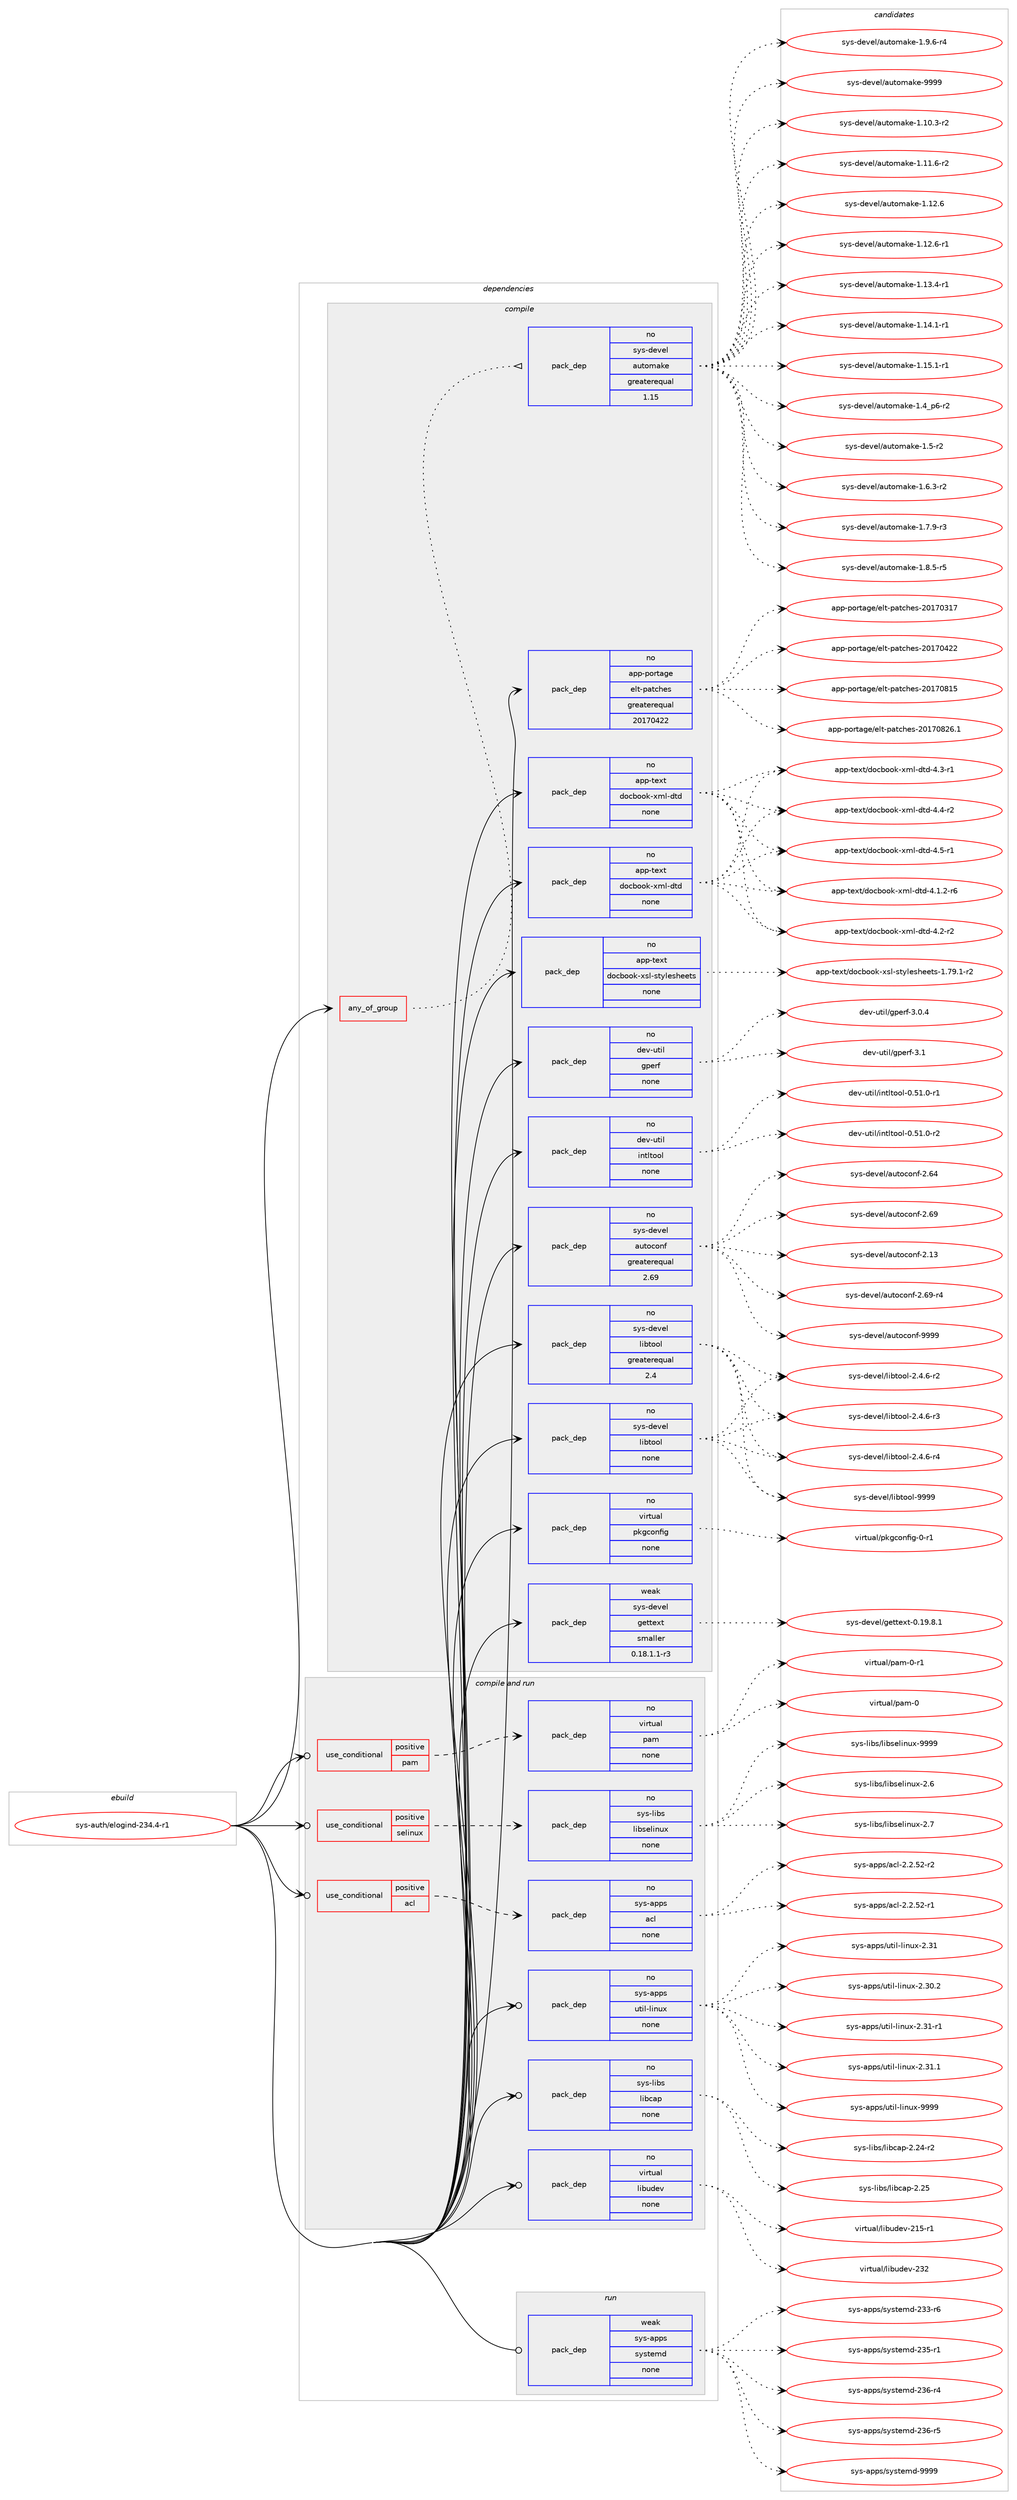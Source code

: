 digraph prolog {

# *************
# Graph options
# *************

newrank=true;
concentrate=true;
compound=true;
graph [rankdir=LR,fontname=Helvetica,fontsize=10,ranksep=1.5];#, ranksep=2.5, nodesep=0.2];
edge  [arrowhead=vee];
node  [fontname=Helvetica,fontsize=10];

# **********
# The ebuild
# **********

subgraph cluster_leftcol {
color=gray;
rank=same;
label=<<i>ebuild</i>>;
id [label="sys-auth/elogind-234.4-r1", color=red, width=4, href="../sys-auth/elogind-234.4-r1.svg"];
}

# ****************
# The dependencies
# ****************

subgraph cluster_midcol {
color=gray;
label=<<i>dependencies</i>>;
subgraph cluster_compile {
fillcolor="#eeeeee";
style=filled;
label=<<i>compile</i>>;
subgraph any32 {
dependency5111 [label=<<TABLE BORDER="0" CELLBORDER="1" CELLSPACING="0" CELLPADDING="4"><TR><TD CELLPADDING="10">any_of_group</TD></TR></TABLE>>, shape=none, color=red];subgraph pack4601 {
dependency5112 [label=<<TABLE BORDER="0" CELLBORDER="1" CELLSPACING="0" CELLPADDING="4" WIDTH="220"><TR><TD ROWSPAN="6" CELLPADDING="30">pack_dep</TD></TR><TR><TD WIDTH="110">no</TD></TR><TR><TD>sys-devel</TD></TR><TR><TD>automake</TD></TR><TR><TD>greaterequal</TD></TR><TR><TD>1.15</TD></TR></TABLE>>, shape=none, color=blue];
}
dependency5111:e -> dependency5112:w [weight=20,style="dotted",arrowhead="oinv"];
}
id:e -> dependency5111:w [weight=20,style="solid",arrowhead="vee"];
subgraph pack4602 {
dependency5113 [label=<<TABLE BORDER="0" CELLBORDER="1" CELLSPACING="0" CELLPADDING="4" WIDTH="220"><TR><TD ROWSPAN="6" CELLPADDING="30">pack_dep</TD></TR><TR><TD WIDTH="110">no</TD></TR><TR><TD>app-portage</TD></TR><TR><TD>elt-patches</TD></TR><TR><TD>greaterequal</TD></TR><TR><TD>20170422</TD></TR></TABLE>>, shape=none, color=blue];
}
id:e -> dependency5113:w [weight=20,style="solid",arrowhead="vee"];
subgraph pack4603 {
dependency5114 [label=<<TABLE BORDER="0" CELLBORDER="1" CELLSPACING="0" CELLPADDING="4" WIDTH="220"><TR><TD ROWSPAN="6" CELLPADDING="30">pack_dep</TD></TR><TR><TD WIDTH="110">no</TD></TR><TR><TD>app-text</TD></TR><TR><TD>docbook-xml-dtd</TD></TR><TR><TD>none</TD></TR><TR><TD></TD></TR></TABLE>>, shape=none, color=blue];
}
id:e -> dependency5114:w [weight=20,style="solid",arrowhead="vee"];
subgraph pack4604 {
dependency5115 [label=<<TABLE BORDER="0" CELLBORDER="1" CELLSPACING="0" CELLPADDING="4" WIDTH="220"><TR><TD ROWSPAN="6" CELLPADDING="30">pack_dep</TD></TR><TR><TD WIDTH="110">no</TD></TR><TR><TD>app-text</TD></TR><TR><TD>docbook-xml-dtd</TD></TR><TR><TD>none</TD></TR><TR><TD></TD></TR></TABLE>>, shape=none, color=blue];
}
id:e -> dependency5115:w [weight=20,style="solid",arrowhead="vee"];
subgraph pack4605 {
dependency5116 [label=<<TABLE BORDER="0" CELLBORDER="1" CELLSPACING="0" CELLPADDING="4" WIDTH="220"><TR><TD ROWSPAN="6" CELLPADDING="30">pack_dep</TD></TR><TR><TD WIDTH="110">no</TD></TR><TR><TD>app-text</TD></TR><TR><TD>docbook-xsl-stylesheets</TD></TR><TR><TD>none</TD></TR><TR><TD></TD></TR></TABLE>>, shape=none, color=blue];
}
id:e -> dependency5116:w [weight=20,style="solid",arrowhead="vee"];
subgraph pack4606 {
dependency5117 [label=<<TABLE BORDER="0" CELLBORDER="1" CELLSPACING="0" CELLPADDING="4" WIDTH="220"><TR><TD ROWSPAN="6" CELLPADDING="30">pack_dep</TD></TR><TR><TD WIDTH="110">no</TD></TR><TR><TD>dev-util</TD></TR><TR><TD>gperf</TD></TR><TR><TD>none</TD></TR><TR><TD></TD></TR></TABLE>>, shape=none, color=blue];
}
id:e -> dependency5117:w [weight=20,style="solid",arrowhead="vee"];
subgraph pack4607 {
dependency5118 [label=<<TABLE BORDER="0" CELLBORDER="1" CELLSPACING="0" CELLPADDING="4" WIDTH="220"><TR><TD ROWSPAN="6" CELLPADDING="30">pack_dep</TD></TR><TR><TD WIDTH="110">no</TD></TR><TR><TD>dev-util</TD></TR><TR><TD>intltool</TD></TR><TR><TD>none</TD></TR><TR><TD></TD></TR></TABLE>>, shape=none, color=blue];
}
id:e -> dependency5118:w [weight=20,style="solid",arrowhead="vee"];
subgraph pack4608 {
dependency5119 [label=<<TABLE BORDER="0" CELLBORDER="1" CELLSPACING="0" CELLPADDING="4" WIDTH="220"><TR><TD ROWSPAN="6" CELLPADDING="30">pack_dep</TD></TR><TR><TD WIDTH="110">no</TD></TR><TR><TD>sys-devel</TD></TR><TR><TD>autoconf</TD></TR><TR><TD>greaterequal</TD></TR><TR><TD>2.69</TD></TR></TABLE>>, shape=none, color=blue];
}
id:e -> dependency5119:w [weight=20,style="solid",arrowhead="vee"];
subgraph pack4609 {
dependency5120 [label=<<TABLE BORDER="0" CELLBORDER="1" CELLSPACING="0" CELLPADDING="4" WIDTH="220"><TR><TD ROWSPAN="6" CELLPADDING="30">pack_dep</TD></TR><TR><TD WIDTH="110">no</TD></TR><TR><TD>sys-devel</TD></TR><TR><TD>libtool</TD></TR><TR><TD>greaterequal</TD></TR><TR><TD>2.4</TD></TR></TABLE>>, shape=none, color=blue];
}
id:e -> dependency5120:w [weight=20,style="solid",arrowhead="vee"];
subgraph pack4610 {
dependency5121 [label=<<TABLE BORDER="0" CELLBORDER="1" CELLSPACING="0" CELLPADDING="4" WIDTH="220"><TR><TD ROWSPAN="6" CELLPADDING="30">pack_dep</TD></TR><TR><TD WIDTH="110">no</TD></TR><TR><TD>sys-devel</TD></TR><TR><TD>libtool</TD></TR><TR><TD>none</TD></TR><TR><TD></TD></TR></TABLE>>, shape=none, color=blue];
}
id:e -> dependency5121:w [weight=20,style="solid",arrowhead="vee"];
subgraph pack4611 {
dependency5122 [label=<<TABLE BORDER="0" CELLBORDER="1" CELLSPACING="0" CELLPADDING="4" WIDTH="220"><TR><TD ROWSPAN="6" CELLPADDING="30">pack_dep</TD></TR><TR><TD WIDTH="110">no</TD></TR><TR><TD>virtual</TD></TR><TR><TD>pkgconfig</TD></TR><TR><TD>none</TD></TR><TR><TD></TD></TR></TABLE>>, shape=none, color=blue];
}
id:e -> dependency5122:w [weight=20,style="solid",arrowhead="vee"];
subgraph pack4612 {
dependency5123 [label=<<TABLE BORDER="0" CELLBORDER="1" CELLSPACING="0" CELLPADDING="4" WIDTH="220"><TR><TD ROWSPAN="6" CELLPADDING="30">pack_dep</TD></TR><TR><TD WIDTH="110">weak</TD></TR><TR><TD>sys-devel</TD></TR><TR><TD>gettext</TD></TR><TR><TD>smaller</TD></TR><TR><TD>0.18.1.1-r3</TD></TR></TABLE>>, shape=none, color=blue];
}
id:e -> dependency5123:w [weight=20,style="solid",arrowhead="vee"];
}
subgraph cluster_compileandrun {
fillcolor="#eeeeee";
style=filled;
label=<<i>compile and run</i>>;
subgraph cond476 {
dependency5124 [label=<<TABLE BORDER="0" CELLBORDER="1" CELLSPACING="0" CELLPADDING="4"><TR><TD ROWSPAN="3" CELLPADDING="10">use_conditional</TD></TR><TR><TD>positive</TD></TR><TR><TD>acl</TD></TR></TABLE>>, shape=none, color=red];
subgraph pack4613 {
dependency5125 [label=<<TABLE BORDER="0" CELLBORDER="1" CELLSPACING="0" CELLPADDING="4" WIDTH="220"><TR><TD ROWSPAN="6" CELLPADDING="30">pack_dep</TD></TR><TR><TD WIDTH="110">no</TD></TR><TR><TD>sys-apps</TD></TR><TR><TD>acl</TD></TR><TR><TD>none</TD></TR><TR><TD></TD></TR></TABLE>>, shape=none, color=blue];
}
dependency5124:e -> dependency5125:w [weight=20,style="dashed",arrowhead="vee"];
}
id:e -> dependency5124:w [weight=20,style="solid",arrowhead="odotvee"];
subgraph cond477 {
dependency5126 [label=<<TABLE BORDER="0" CELLBORDER="1" CELLSPACING="0" CELLPADDING="4"><TR><TD ROWSPAN="3" CELLPADDING="10">use_conditional</TD></TR><TR><TD>positive</TD></TR><TR><TD>pam</TD></TR></TABLE>>, shape=none, color=red];
subgraph pack4614 {
dependency5127 [label=<<TABLE BORDER="0" CELLBORDER="1" CELLSPACING="0" CELLPADDING="4" WIDTH="220"><TR><TD ROWSPAN="6" CELLPADDING="30">pack_dep</TD></TR><TR><TD WIDTH="110">no</TD></TR><TR><TD>virtual</TD></TR><TR><TD>pam</TD></TR><TR><TD>none</TD></TR><TR><TD></TD></TR></TABLE>>, shape=none, color=blue];
}
dependency5126:e -> dependency5127:w [weight=20,style="dashed",arrowhead="vee"];
}
id:e -> dependency5126:w [weight=20,style="solid",arrowhead="odotvee"];
subgraph cond478 {
dependency5128 [label=<<TABLE BORDER="0" CELLBORDER="1" CELLSPACING="0" CELLPADDING="4"><TR><TD ROWSPAN="3" CELLPADDING="10">use_conditional</TD></TR><TR><TD>positive</TD></TR><TR><TD>selinux</TD></TR></TABLE>>, shape=none, color=red];
subgraph pack4615 {
dependency5129 [label=<<TABLE BORDER="0" CELLBORDER="1" CELLSPACING="0" CELLPADDING="4" WIDTH="220"><TR><TD ROWSPAN="6" CELLPADDING="30">pack_dep</TD></TR><TR><TD WIDTH="110">no</TD></TR><TR><TD>sys-libs</TD></TR><TR><TD>libselinux</TD></TR><TR><TD>none</TD></TR><TR><TD></TD></TR></TABLE>>, shape=none, color=blue];
}
dependency5128:e -> dependency5129:w [weight=20,style="dashed",arrowhead="vee"];
}
id:e -> dependency5128:w [weight=20,style="solid",arrowhead="odotvee"];
subgraph pack4616 {
dependency5130 [label=<<TABLE BORDER="0" CELLBORDER="1" CELLSPACING="0" CELLPADDING="4" WIDTH="220"><TR><TD ROWSPAN="6" CELLPADDING="30">pack_dep</TD></TR><TR><TD WIDTH="110">no</TD></TR><TR><TD>sys-apps</TD></TR><TR><TD>util-linux</TD></TR><TR><TD>none</TD></TR><TR><TD></TD></TR></TABLE>>, shape=none, color=blue];
}
id:e -> dependency5130:w [weight=20,style="solid",arrowhead="odotvee"];
subgraph pack4617 {
dependency5131 [label=<<TABLE BORDER="0" CELLBORDER="1" CELLSPACING="0" CELLPADDING="4" WIDTH="220"><TR><TD ROWSPAN="6" CELLPADDING="30">pack_dep</TD></TR><TR><TD WIDTH="110">no</TD></TR><TR><TD>sys-libs</TD></TR><TR><TD>libcap</TD></TR><TR><TD>none</TD></TR><TR><TD></TD></TR></TABLE>>, shape=none, color=blue];
}
id:e -> dependency5131:w [weight=20,style="solid",arrowhead="odotvee"];
subgraph pack4618 {
dependency5132 [label=<<TABLE BORDER="0" CELLBORDER="1" CELLSPACING="0" CELLPADDING="4" WIDTH="220"><TR><TD ROWSPAN="6" CELLPADDING="30">pack_dep</TD></TR><TR><TD WIDTH="110">no</TD></TR><TR><TD>virtual</TD></TR><TR><TD>libudev</TD></TR><TR><TD>none</TD></TR><TR><TD></TD></TR></TABLE>>, shape=none, color=blue];
}
id:e -> dependency5132:w [weight=20,style="solid",arrowhead="odotvee"];
}
subgraph cluster_run {
fillcolor="#eeeeee";
style=filled;
label=<<i>run</i>>;
subgraph pack4619 {
dependency5133 [label=<<TABLE BORDER="0" CELLBORDER="1" CELLSPACING="0" CELLPADDING="4" WIDTH="220"><TR><TD ROWSPAN="6" CELLPADDING="30">pack_dep</TD></TR><TR><TD WIDTH="110">weak</TD></TR><TR><TD>sys-apps</TD></TR><TR><TD>systemd</TD></TR><TR><TD>none</TD></TR><TR><TD></TD></TR></TABLE>>, shape=none, color=blue];
}
id:e -> dependency5133:w [weight=20,style="solid",arrowhead="odot"];
}
}

# **************
# The candidates
# **************

subgraph cluster_choices {
rank=same;
color=gray;
label=<<i>candidates</i>>;

subgraph choice4601 {
color=black;
nodesep=1;
choice11512111545100101118101108479711711611110997107101454946494846514511450 [label="sys-devel/automake-1.10.3-r2", color=red, width=4,href="../sys-devel/automake-1.10.3-r2.svg"];
choice11512111545100101118101108479711711611110997107101454946494946544511450 [label="sys-devel/automake-1.11.6-r2", color=red, width=4,href="../sys-devel/automake-1.11.6-r2.svg"];
choice1151211154510010111810110847971171161111099710710145494649504654 [label="sys-devel/automake-1.12.6", color=red, width=4,href="../sys-devel/automake-1.12.6.svg"];
choice11512111545100101118101108479711711611110997107101454946495046544511449 [label="sys-devel/automake-1.12.6-r1", color=red, width=4,href="../sys-devel/automake-1.12.6-r1.svg"];
choice11512111545100101118101108479711711611110997107101454946495146524511449 [label="sys-devel/automake-1.13.4-r1", color=red, width=4,href="../sys-devel/automake-1.13.4-r1.svg"];
choice11512111545100101118101108479711711611110997107101454946495246494511449 [label="sys-devel/automake-1.14.1-r1", color=red, width=4,href="../sys-devel/automake-1.14.1-r1.svg"];
choice11512111545100101118101108479711711611110997107101454946495346494511449 [label="sys-devel/automake-1.15.1-r1", color=red, width=4,href="../sys-devel/automake-1.15.1-r1.svg"];
choice115121115451001011181011084797117116111109971071014549465295112544511450 [label="sys-devel/automake-1.4_p6-r2", color=red, width=4,href="../sys-devel/automake-1.4_p6-r2.svg"];
choice11512111545100101118101108479711711611110997107101454946534511450 [label="sys-devel/automake-1.5-r2", color=red, width=4,href="../sys-devel/automake-1.5-r2.svg"];
choice115121115451001011181011084797117116111109971071014549465446514511450 [label="sys-devel/automake-1.6.3-r2", color=red, width=4,href="../sys-devel/automake-1.6.3-r2.svg"];
choice115121115451001011181011084797117116111109971071014549465546574511451 [label="sys-devel/automake-1.7.9-r3", color=red, width=4,href="../sys-devel/automake-1.7.9-r3.svg"];
choice115121115451001011181011084797117116111109971071014549465646534511453 [label="sys-devel/automake-1.8.5-r5", color=red, width=4,href="../sys-devel/automake-1.8.5-r5.svg"];
choice115121115451001011181011084797117116111109971071014549465746544511452 [label="sys-devel/automake-1.9.6-r4", color=red, width=4,href="../sys-devel/automake-1.9.6-r4.svg"];
choice115121115451001011181011084797117116111109971071014557575757 [label="sys-devel/automake-9999", color=red, width=4,href="../sys-devel/automake-9999.svg"];
dependency5112:e -> choice11512111545100101118101108479711711611110997107101454946494846514511450:w [style=dotted,weight="100"];
dependency5112:e -> choice11512111545100101118101108479711711611110997107101454946494946544511450:w [style=dotted,weight="100"];
dependency5112:e -> choice1151211154510010111810110847971171161111099710710145494649504654:w [style=dotted,weight="100"];
dependency5112:e -> choice11512111545100101118101108479711711611110997107101454946495046544511449:w [style=dotted,weight="100"];
dependency5112:e -> choice11512111545100101118101108479711711611110997107101454946495146524511449:w [style=dotted,weight="100"];
dependency5112:e -> choice11512111545100101118101108479711711611110997107101454946495246494511449:w [style=dotted,weight="100"];
dependency5112:e -> choice11512111545100101118101108479711711611110997107101454946495346494511449:w [style=dotted,weight="100"];
dependency5112:e -> choice115121115451001011181011084797117116111109971071014549465295112544511450:w [style=dotted,weight="100"];
dependency5112:e -> choice11512111545100101118101108479711711611110997107101454946534511450:w [style=dotted,weight="100"];
dependency5112:e -> choice115121115451001011181011084797117116111109971071014549465446514511450:w [style=dotted,weight="100"];
dependency5112:e -> choice115121115451001011181011084797117116111109971071014549465546574511451:w [style=dotted,weight="100"];
dependency5112:e -> choice115121115451001011181011084797117116111109971071014549465646534511453:w [style=dotted,weight="100"];
dependency5112:e -> choice115121115451001011181011084797117116111109971071014549465746544511452:w [style=dotted,weight="100"];
dependency5112:e -> choice115121115451001011181011084797117116111109971071014557575757:w [style=dotted,weight="100"];
}
subgraph choice4602 {
color=black;
nodesep=1;
choice97112112451121111141169710310147101108116451129711699104101115455048495548514955 [label="app-portage/elt-patches-20170317", color=red, width=4,href="../app-portage/elt-patches-20170317.svg"];
choice97112112451121111141169710310147101108116451129711699104101115455048495548525050 [label="app-portage/elt-patches-20170422", color=red, width=4,href="../app-portage/elt-patches-20170422.svg"];
choice97112112451121111141169710310147101108116451129711699104101115455048495548564953 [label="app-portage/elt-patches-20170815", color=red, width=4,href="../app-portage/elt-patches-20170815.svg"];
choice971121124511211111411697103101471011081164511297116991041011154550484955485650544649 [label="app-portage/elt-patches-20170826.1", color=red, width=4,href="../app-portage/elt-patches-20170826.1.svg"];
dependency5113:e -> choice97112112451121111141169710310147101108116451129711699104101115455048495548514955:w [style=dotted,weight="100"];
dependency5113:e -> choice97112112451121111141169710310147101108116451129711699104101115455048495548525050:w [style=dotted,weight="100"];
dependency5113:e -> choice97112112451121111141169710310147101108116451129711699104101115455048495548564953:w [style=dotted,weight="100"];
dependency5113:e -> choice971121124511211111411697103101471011081164511297116991041011154550484955485650544649:w [style=dotted,weight="100"];
}
subgraph choice4603 {
color=black;
nodesep=1;
choice971121124511610112011647100111999811111110745120109108451001161004552464946504511454 [label="app-text/docbook-xml-dtd-4.1.2-r6", color=red, width=4,href="../app-text/docbook-xml-dtd-4.1.2-r6.svg"];
choice97112112451161011201164710011199981111111074512010910845100116100455246504511450 [label="app-text/docbook-xml-dtd-4.2-r2", color=red, width=4,href="../app-text/docbook-xml-dtd-4.2-r2.svg"];
choice97112112451161011201164710011199981111111074512010910845100116100455246514511449 [label="app-text/docbook-xml-dtd-4.3-r1", color=red, width=4,href="../app-text/docbook-xml-dtd-4.3-r1.svg"];
choice97112112451161011201164710011199981111111074512010910845100116100455246524511450 [label="app-text/docbook-xml-dtd-4.4-r2", color=red, width=4,href="../app-text/docbook-xml-dtd-4.4-r2.svg"];
choice97112112451161011201164710011199981111111074512010910845100116100455246534511449 [label="app-text/docbook-xml-dtd-4.5-r1", color=red, width=4,href="../app-text/docbook-xml-dtd-4.5-r1.svg"];
dependency5114:e -> choice971121124511610112011647100111999811111110745120109108451001161004552464946504511454:w [style=dotted,weight="100"];
dependency5114:e -> choice97112112451161011201164710011199981111111074512010910845100116100455246504511450:w [style=dotted,weight="100"];
dependency5114:e -> choice97112112451161011201164710011199981111111074512010910845100116100455246514511449:w [style=dotted,weight="100"];
dependency5114:e -> choice97112112451161011201164710011199981111111074512010910845100116100455246524511450:w [style=dotted,weight="100"];
dependency5114:e -> choice97112112451161011201164710011199981111111074512010910845100116100455246534511449:w [style=dotted,weight="100"];
}
subgraph choice4604 {
color=black;
nodesep=1;
choice971121124511610112011647100111999811111110745120109108451001161004552464946504511454 [label="app-text/docbook-xml-dtd-4.1.2-r6", color=red, width=4,href="../app-text/docbook-xml-dtd-4.1.2-r6.svg"];
choice97112112451161011201164710011199981111111074512010910845100116100455246504511450 [label="app-text/docbook-xml-dtd-4.2-r2", color=red, width=4,href="../app-text/docbook-xml-dtd-4.2-r2.svg"];
choice97112112451161011201164710011199981111111074512010910845100116100455246514511449 [label="app-text/docbook-xml-dtd-4.3-r1", color=red, width=4,href="../app-text/docbook-xml-dtd-4.3-r1.svg"];
choice97112112451161011201164710011199981111111074512010910845100116100455246524511450 [label="app-text/docbook-xml-dtd-4.4-r2", color=red, width=4,href="../app-text/docbook-xml-dtd-4.4-r2.svg"];
choice97112112451161011201164710011199981111111074512010910845100116100455246534511449 [label="app-text/docbook-xml-dtd-4.5-r1", color=red, width=4,href="../app-text/docbook-xml-dtd-4.5-r1.svg"];
dependency5115:e -> choice971121124511610112011647100111999811111110745120109108451001161004552464946504511454:w [style=dotted,weight="100"];
dependency5115:e -> choice97112112451161011201164710011199981111111074512010910845100116100455246504511450:w [style=dotted,weight="100"];
dependency5115:e -> choice97112112451161011201164710011199981111111074512010910845100116100455246514511449:w [style=dotted,weight="100"];
dependency5115:e -> choice97112112451161011201164710011199981111111074512010910845100116100455246524511450:w [style=dotted,weight="100"];
dependency5115:e -> choice97112112451161011201164710011199981111111074512010910845100116100455246534511449:w [style=dotted,weight="100"];
}
subgraph choice4605 {
color=black;
nodesep=1;
choice97112112451161011201164710011199981111111074512011510845115116121108101115104101101116115454946555746494511450 [label="app-text/docbook-xsl-stylesheets-1.79.1-r2", color=red, width=4,href="../app-text/docbook-xsl-stylesheets-1.79.1-r2.svg"];
dependency5116:e -> choice97112112451161011201164710011199981111111074512011510845115116121108101115104101101116115454946555746494511450:w [style=dotted,weight="100"];
}
subgraph choice4606 {
color=black;
nodesep=1;
choice1001011184511711610510847103112101114102455146484652 [label="dev-util/gperf-3.0.4", color=red, width=4,href="../dev-util/gperf-3.0.4.svg"];
choice100101118451171161051084710311210111410245514649 [label="dev-util/gperf-3.1", color=red, width=4,href="../dev-util/gperf-3.1.svg"];
dependency5117:e -> choice1001011184511711610510847103112101114102455146484652:w [style=dotted,weight="100"];
dependency5117:e -> choice100101118451171161051084710311210111410245514649:w [style=dotted,weight="100"];
}
subgraph choice4607 {
color=black;
nodesep=1;
choice1001011184511711610510847105110116108116111111108454846534946484511449 [label="dev-util/intltool-0.51.0-r1", color=red, width=4,href="../dev-util/intltool-0.51.0-r1.svg"];
choice1001011184511711610510847105110116108116111111108454846534946484511450 [label="dev-util/intltool-0.51.0-r2", color=red, width=4,href="../dev-util/intltool-0.51.0-r2.svg"];
dependency5118:e -> choice1001011184511711610510847105110116108116111111108454846534946484511449:w [style=dotted,weight="100"];
dependency5118:e -> choice1001011184511711610510847105110116108116111111108454846534946484511450:w [style=dotted,weight="100"];
}
subgraph choice4608 {
color=black;
nodesep=1;
choice115121115451001011181011084797117116111991111101024550465452 [label="sys-devel/autoconf-2.64", color=red, width=4,href="../sys-devel/autoconf-2.64.svg"];
choice115121115451001011181011084797117116111991111101024550465457 [label="sys-devel/autoconf-2.69", color=red, width=4,href="../sys-devel/autoconf-2.69.svg"];
choice115121115451001011181011084797117116111991111101024550464951 [label="sys-devel/autoconf-2.13", color=red, width=4,href="../sys-devel/autoconf-2.13.svg"];
choice1151211154510010111810110847971171161119911111010245504654574511452 [label="sys-devel/autoconf-2.69-r4", color=red, width=4,href="../sys-devel/autoconf-2.69-r4.svg"];
choice115121115451001011181011084797117116111991111101024557575757 [label="sys-devel/autoconf-9999", color=red, width=4,href="../sys-devel/autoconf-9999.svg"];
dependency5119:e -> choice115121115451001011181011084797117116111991111101024550465452:w [style=dotted,weight="100"];
dependency5119:e -> choice115121115451001011181011084797117116111991111101024550465457:w [style=dotted,weight="100"];
dependency5119:e -> choice115121115451001011181011084797117116111991111101024550464951:w [style=dotted,weight="100"];
dependency5119:e -> choice1151211154510010111810110847971171161119911111010245504654574511452:w [style=dotted,weight="100"];
dependency5119:e -> choice115121115451001011181011084797117116111991111101024557575757:w [style=dotted,weight="100"];
}
subgraph choice4609 {
color=black;
nodesep=1;
choice1151211154510010111810110847108105981161111111084550465246544511450 [label="sys-devel/libtool-2.4.6-r2", color=red, width=4,href="../sys-devel/libtool-2.4.6-r2.svg"];
choice1151211154510010111810110847108105981161111111084550465246544511451 [label="sys-devel/libtool-2.4.6-r3", color=red, width=4,href="../sys-devel/libtool-2.4.6-r3.svg"];
choice1151211154510010111810110847108105981161111111084550465246544511452 [label="sys-devel/libtool-2.4.6-r4", color=red, width=4,href="../sys-devel/libtool-2.4.6-r4.svg"];
choice1151211154510010111810110847108105981161111111084557575757 [label="sys-devel/libtool-9999", color=red, width=4,href="../sys-devel/libtool-9999.svg"];
dependency5120:e -> choice1151211154510010111810110847108105981161111111084550465246544511450:w [style=dotted,weight="100"];
dependency5120:e -> choice1151211154510010111810110847108105981161111111084550465246544511451:w [style=dotted,weight="100"];
dependency5120:e -> choice1151211154510010111810110847108105981161111111084550465246544511452:w [style=dotted,weight="100"];
dependency5120:e -> choice1151211154510010111810110847108105981161111111084557575757:w [style=dotted,weight="100"];
}
subgraph choice4610 {
color=black;
nodesep=1;
choice1151211154510010111810110847108105981161111111084550465246544511450 [label="sys-devel/libtool-2.4.6-r2", color=red, width=4,href="../sys-devel/libtool-2.4.6-r2.svg"];
choice1151211154510010111810110847108105981161111111084550465246544511451 [label="sys-devel/libtool-2.4.6-r3", color=red, width=4,href="../sys-devel/libtool-2.4.6-r3.svg"];
choice1151211154510010111810110847108105981161111111084550465246544511452 [label="sys-devel/libtool-2.4.6-r4", color=red, width=4,href="../sys-devel/libtool-2.4.6-r4.svg"];
choice1151211154510010111810110847108105981161111111084557575757 [label="sys-devel/libtool-9999", color=red, width=4,href="../sys-devel/libtool-9999.svg"];
dependency5121:e -> choice1151211154510010111810110847108105981161111111084550465246544511450:w [style=dotted,weight="100"];
dependency5121:e -> choice1151211154510010111810110847108105981161111111084550465246544511451:w [style=dotted,weight="100"];
dependency5121:e -> choice1151211154510010111810110847108105981161111111084550465246544511452:w [style=dotted,weight="100"];
dependency5121:e -> choice1151211154510010111810110847108105981161111111084557575757:w [style=dotted,weight="100"];
}
subgraph choice4611 {
color=black;
nodesep=1;
choice11810511411611797108471121071039911111010210510345484511449 [label="virtual/pkgconfig-0-r1", color=red, width=4,href="../virtual/pkgconfig-0-r1.svg"];
dependency5122:e -> choice11810511411611797108471121071039911111010210510345484511449:w [style=dotted,weight="100"];
}
subgraph choice4612 {
color=black;
nodesep=1;
choice1151211154510010111810110847103101116116101120116454846495746564649 [label="sys-devel/gettext-0.19.8.1", color=red, width=4,href="../sys-devel/gettext-0.19.8.1.svg"];
dependency5123:e -> choice1151211154510010111810110847103101116116101120116454846495746564649:w [style=dotted,weight="100"];
}
subgraph choice4613 {
color=black;
nodesep=1;
choice1151211154597112112115479799108455046504653504511449 [label="sys-apps/acl-2.2.52-r1", color=red, width=4,href="../sys-apps/acl-2.2.52-r1.svg"];
choice1151211154597112112115479799108455046504653504511450 [label="sys-apps/acl-2.2.52-r2", color=red, width=4,href="../sys-apps/acl-2.2.52-r2.svg"];
dependency5125:e -> choice1151211154597112112115479799108455046504653504511449:w [style=dotted,weight="100"];
dependency5125:e -> choice1151211154597112112115479799108455046504653504511450:w [style=dotted,weight="100"];
}
subgraph choice4614 {
color=black;
nodesep=1;
choice1181051141161179710847112971094548 [label="virtual/pam-0", color=red, width=4,href="../virtual/pam-0.svg"];
choice11810511411611797108471129710945484511449 [label="virtual/pam-0-r1", color=red, width=4,href="../virtual/pam-0-r1.svg"];
dependency5127:e -> choice1181051141161179710847112971094548:w [style=dotted,weight="100"];
dependency5127:e -> choice11810511411611797108471129710945484511449:w [style=dotted,weight="100"];
}
subgraph choice4615 {
color=black;
nodesep=1;
choice1151211154510810598115471081059811510110810511011712045504654 [label="sys-libs/libselinux-2.6", color=red, width=4,href="../sys-libs/libselinux-2.6.svg"];
choice1151211154510810598115471081059811510110810511011712045504655 [label="sys-libs/libselinux-2.7", color=red, width=4,href="../sys-libs/libselinux-2.7.svg"];
choice115121115451081059811547108105981151011081051101171204557575757 [label="sys-libs/libselinux-9999", color=red, width=4,href="../sys-libs/libselinux-9999.svg"];
dependency5129:e -> choice1151211154510810598115471081059811510110810511011712045504654:w [style=dotted,weight="100"];
dependency5129:e -> choice1151211154510810598115471081059811510110810511011712045504655:w [style=dotted,weight="100"];
dependency5129:e -> choice115121115451081059811547108105981151011081051101171204557575757:w [style=dotted,weight="100"];
}
subgraph choice4616 {
color=black;
nodesep=1;
choice115121115459711211211547117116105108451081051101171204550465149 [label="sys-apps/util-linux-2.31", color=red, width=4,href="../sys-apps/util-linux-2.31.svg"];
choice1151211154597112112115471171161051084510810511011712045504651484650 [label="sys-apps/util-linux-2.30.2", color=red, width=4,href="../sys-apps/util-linux-2.30.2.svg"];
choice1151211154597112112115471171161051084510810511011712045504651494511449 [label="sys-apps/util-linux-2.31-r1", color=red, width=4,href="../sys-apps/util-linux-2.31-r1.svg"];
choice1151211154597112112115471171161051084510810511011712045504651494649 [label="sys-apps/util-linux-2.31.1", color=red, width=4,href="../sys-apps/util-linux-2.31.1.svg"];
choice115121115459711211211547117116105108451081051101171204557575757 [label="sys-apps/util-linux-9999", color=red, width=4,href="../sys-apps/util-linux-9999.svg"];
dependency5130:e -> choice115121115459711211211547117116105108451081051101171204550465149:w [style=dotted,weight="100"];
dependency5130:e -> choice1151211154597112112115471171161051084510810511011712045504651484650:w [style=dotted,weight="100"];
dependency5130:e -> choice1151211154597112112115471171161051084510810511011712045504651494511449:w [style=dotted,weight="100"];
dependency5130:e -> choice1151211154597112112115471171161051084510810511011712045504651494649:w [style=dotted,weight="100"];
dependency5130:e -> choice115121115459711211211547117116105108451081051101171204557575757:w [style=dotted,weight="100"];
}
subgraph choice4617 {
color=black;
nodesep=1;
choice11512111545108105981154710810598999711245504650524511450 [label="sys-libs/libcap-2.24-r2", color=red, width=4,href="../sys-libs/libcap-2.24-r2.svg"];
choice1151211154510810598115471081059899971124550465053 [label="sys-libs/libcap-2.25", color=red, width=4,href="../sys-libs/libcap-2.25.svg"];
dependency5131:e -> choice11512111545108105981154710810598999711245504650524511450:w [style=dotted,weight="100"];
dependency5131:e -> choice1151211154510810598115471081059899971124550465053:w [style=dotted,weight="100"];
}
subgraph choice4618 {
color=black;
nodesep=1;
choice118105114116117971084710810598117100101118455049534511449 [label="virtual/libudev-215-r1", color=red, width=4,href="../virtual/libudev-215-r1.svg"];
choice11810511411611797108471081059811710010111845505150 [label="virtual/libudev-232", color=red, width=4,href="../virtual/libudev-232.svg"];
dependency5132:e -> choice118105114116117971084710810598117100101118455049534511449:w [style=dotted,weight="100"];
dependency5132:e -> choice11810511411611797108471081059811710010111845505150:w [style=dotted,weight="100"];
}
subgraph choice4619 {
color=black;
nodesep=1;
choice115121115459711211211547115121115116101109100455051514511454 [label="sys-apps/systemd-233-r6", color=red, width=4,href="../sys-apps/systemd-233-r6.svg"];
choice115121115459711211211547115121115116101109100455051534511449 [label="sys-apps/systemd-235-r1", color=red, width=4,href="../sys-apps/systemd-235-r1.svg"];
choice115121115459711211211547115121115116101109100455051544511452 [label="sys-apps/systemd-236-r4", color=red, width=4,href="../sys-apps/systemd-236-r4.svg"];
choice115121115459711211211547115121115116101109100455051544511453 [label="sys-apps/systemd-236-r5", color=red, width=4,href="../sys-apps/systemd-236-r5.svg"];
choice1151211154597112112115471151211151161011091004557575757 [label="sys-apps/systemd-9999", color=red, width=4,href="../sys-apps/systemd-9999.svg"];
dependency5133:e -> choice115121115459711211211547115121115116101109100455051514511454:w [style=dotted,weight="100"];
dependency5133:e -> choice115121115459711211211547115121115116101109100455051534511449:w [style=dotted,weight="100"];
dependency5133:e -> choice115121115459711211211547115121115116101109100455051544511452:w [style=dotted,weight="100"];
dependency5133:e -> choice115121115459711211211547115121115116101109100455051544511453:w [style=dotted,weight="100"];
dependency5133:e -> choice1151211154597112112115471151211151161011091004557575757:w [style=dotted,weight="100"];
}
}

}
